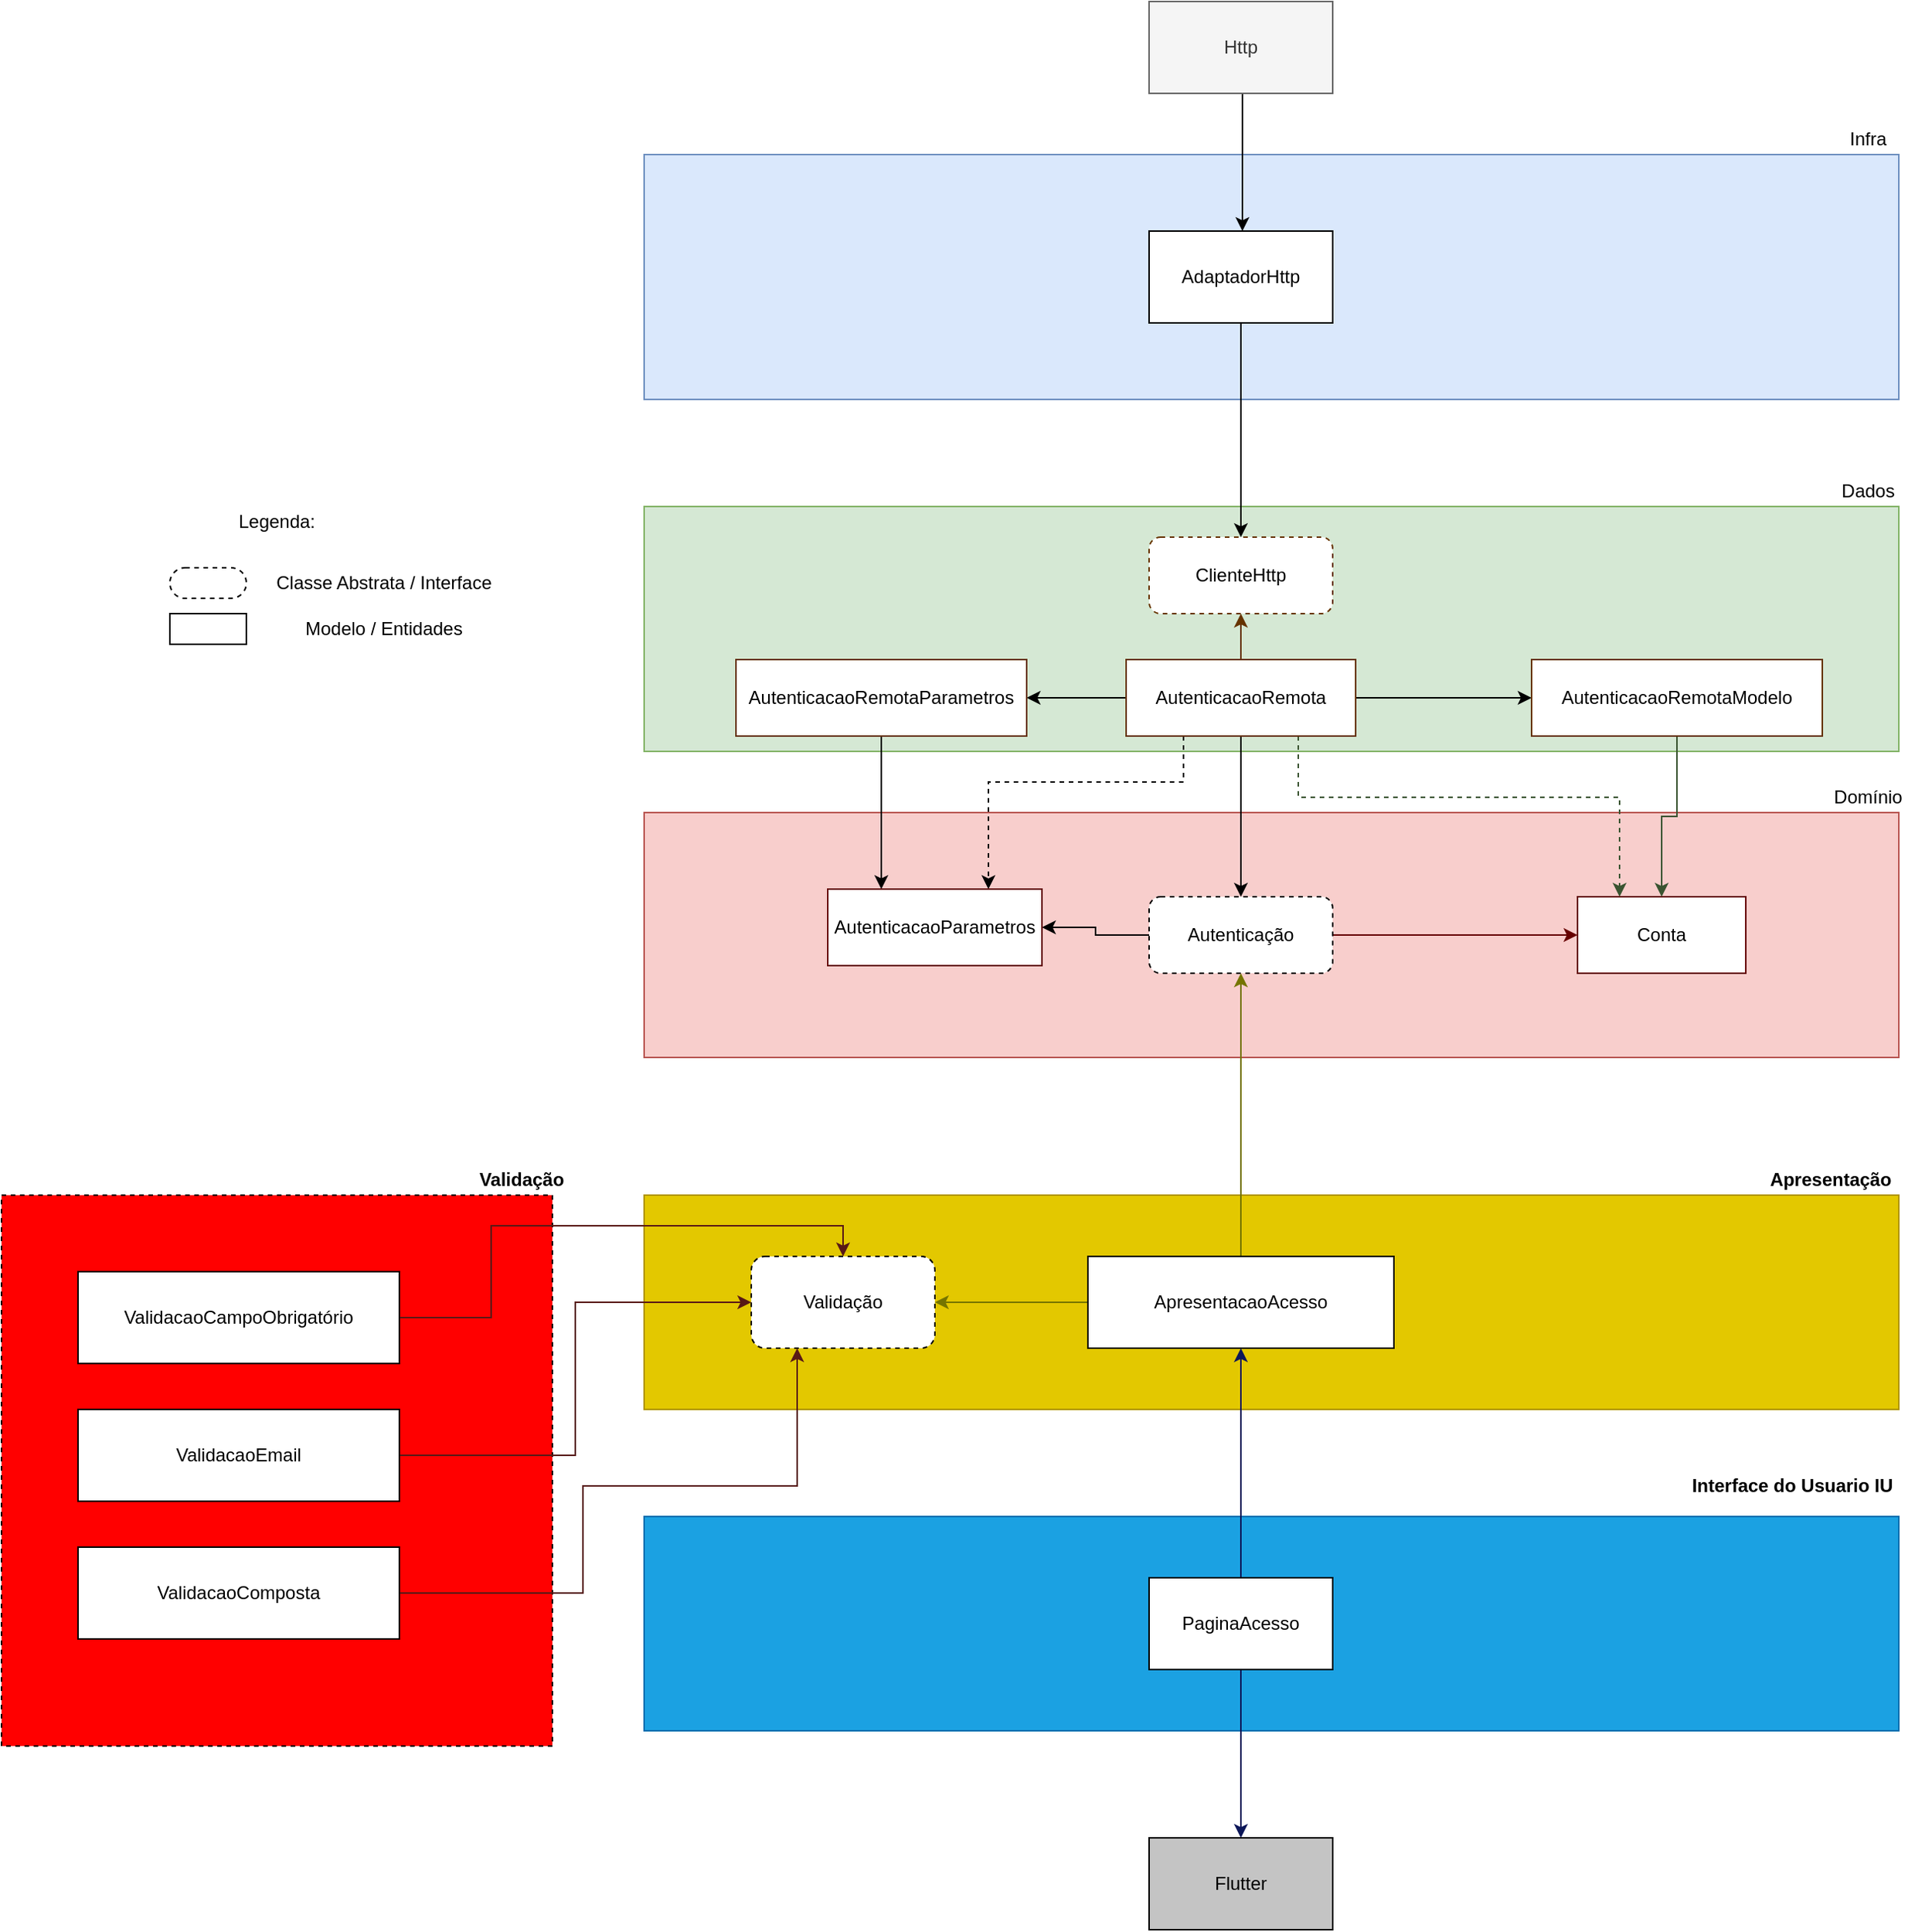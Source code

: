 <mxfile version="14.9.6" type="device" pages="2"><diagram id="-bbJJGRPxOJt1-t5jsVp" name="Acesso"><mxGraphModel dx="2040" dy="1133" grid="1" gridSize="10" guides="1" tooltips="1" connect="1" arrows="1" fold="1" page="0" pageScale="1" pageWidth="827" pageHeight="1169" background="none" math="0" shadow="0"><root><mxCell id="0"/><mxCell id="1" parent="0"/><mxCell id="UwhH6ctMZS8l2nbzUYeM-2" value="" style="rounded=0;whiteSpace=wrap;html=1;fillColor=#f8cecc;strokeColor=#b85450;" parent="1" vertex="1"><mxGeometry x="10" y="190" width="820" height="160" as="geometry"/></mxCell><mxCell id="UwhH6ctMZS8l2nbzUYeM-15" value="" style="edgeStyle=orthogonalEdgeStyle;rounded=0;orthogonalLoop=1;jettySize=auto;html=1;fillColor=#f8cecc;strokeColor=#660000;" parent="1" source="UwhH6ctMZS8l2nbzUYeM-1" target="UwhH6ctMZS8l2nbzUYeM-10" edge="1"><mxGeometry relative="1" as="geometry"/></mxCell><mxCell id="7zhD6zq6-r8EvPoiKC4T-30" value="" style="edgeStyle=orthogonalEdgeStyle;rounded=0;orthogonalLoop=1;jettySize=auto;html=1;" parent="1" source="UwhH6ctMZS8l2nbzUYeM-1" target="7zhD6zq6-r8EvPoiKC4T-16" edge="1"><mxGeometry relative="1" as="geometry"/></mxCell><mxCell id="UwhH6ctMZS8l2nbzUYeM-1" value="Autenticação" style="rounded=1;whiteSpace=wrap;html=1;dashed=1;" parent="1" vertex="1"><mxGeometry x="340" y="245" width="120" height="50" as="geometry"/></mxCell><mxCell id="UwhH6ctMZS8l2nbzUYeM-3" value="Domínio" style="text;html=1;strokeColor=none;fillColor=none;align=center;verticalAlign=middle;whiteSpace=wrap;rounded=0;" parent="1" vertex="1"><mxGeometry x="790" y="170" width="40" height="20" as="geometry"/></mxCell><mxCell id="UwhH6ctMZS8l2nbzUYeM-5" value="Classe Abstrata / Interface" style="text;html=1;strokeColor=none;fillColor=none;align=center;verticalAlign=middle;whiteSpace=wrap;rounded=0;" parent="1" vertex="1"><mxGeometry x="-250" y="40" width="180" as="geometry"/></mxCell><mxCell id="UwhH6ctMZS8l2nbzUYeM-7" value="Legenda:" style="text;html=1;strokeColor=none;fillColor=none;align=center;verticalAlign=middle;whiteSpace=wrap;rounded=0;" parent="1" vertex="1"><mxGeometry x="-250" y="-10" width="40" height="20" as="geometry"/></mxCell><mxCell id="UwhH6ctMZS8l2nbzUYeM-8" value="" style="rounded=1;whiteSpace=wrap;html=1;dashed=1;arcSize=50;" parent="1" vertex="1"><mxGeometry x="-300" y="30" width="50" height="20" as="geometry"/></mxCell><mxCell id="UwhH6ctMZS8l2nbzUYeM-10" value="Conta" style="rounded=0;whiteSpace=wrap;html=1;strokeColor=#660000;" parent="1" vertex="1"><mxGeometry x="620" y="245" width="110" height="50" as="geometry"/></mxCell><mxCell id="UwhH6ctMZS8l2nbzUYeM-12" value="" style="rounded=0;whiteSpace=wrap;html=1;arcSize=50;" parent="1" vertex="1"><mxGeometry x="-300" y="60" width="50" height="20" as="geometry"/></mxCell><mxCell id="UwhH6ctMZS8l2nbzUYeM-13" value="Modelo / Entidades" style="text;html=1;strokeColor=none;fillColor=none;align=center;verticalAlign=middle;whiteSpace=wrap;rounded=0;" parent="1" vertex="1"><mxGeometry x="-250" y="70" width="180" as="geometry"/></mxCell><mxCell id="UwhH6ctMZS8l2nbzUYeM-19" value="" style="rounded=0;whiteSpace=wrap;html=1;fillColor=#d5e8d4;strokeColor=#82b366;" parent="1" vertex="1"><mxGeometry x="10" y="-10" width="820" height="160" as="geometry"/></mxCell><mxCell id="UwhH6ctMZS8l2nbzUYeM-22" value="Dados" style="text;html=1;strokeColor=none;fillColor=none;align=center;verticalAlign=middle;whiteSpace=wrap;rounded=0;" parent="1" vertex="1"><mxGeometry x="790" y="-30" width="40" height="20" as="geometry"/></mxCell><mxCell id="UwhH6ctMZS8l2nbzUYeM-42" style="edgeStyle=orthogonalEdgeStyle;rounded=0;orthogonalLoop=1;jettySize=auto;html=1;exitX=0.5;exitY=0;exitDx=0;exitDy=0;entryX=0.5;entryY=1;entryDx=0;entryDy=0;strokeColor=#663300;" parent="1" source="UwhH6ctMZS8l2nbzUYeM-23" target="UwhH6ctMZS8l2nbzUYeM-38" edge="1"><mxGeometry relative="1" as="geometry"/></mxCell><mxCell id="7zhD6zq6-r8EvPoiKC4T-9" style="edgeStyle=orthogonalEdgeStyle;rounded=0;orthogonalLoop=1;jettySize=auto;html=1;" parent="1" source="UwhH6ctMZS8l2nbzUYeM-23" target="7zhD6zq6-r8EvPoiKC4T-3" edge="1"><mxGeometry relative="1" as="geometry"/></mxCell><mxCell id="7zhD6zq6-r8EvPoiKC4T-13" style="edgeStyle=orthogonalEdgeStyle;rounded=0;orthogonalLoop=1;jettySize=auto;html=1;" parent="1" source="UwhH6ctMZS8l2nbzUYeM-23" target="7zhD6zq6-r8EvPoiKC4T-4" edge="1"><mxGeometry relative="1" as="geometry"/></mxCell><mxCell id="7zhD6zq6-r8EvPoiKC4T-20" style="edgeStyle=orthogonalEdgeStyle;rounded=0;orthogonalLoop=1;jettySize=auto;html=1;exitX=0.5;exitY=1;exitDx=0;exitDy=0;" parent="1" source="UwhH6ctMZS8l2nbzUYeM-23" target="UwhH6ctMZS8l2nbzUYeM-1" edge="1"><mxGeometry relative="1" as="geometry"/></mxCell><mxCell id="7zhD6zq6-r8EvPoiKC4T-38" style="edgeStyle=orthogonalEdgeStyle;rounded=0;orthogonalLoop=1;jettySize=auto;html=1;exitX=0.25;exitY=1;exitDx=0;exitDy=0;entryX=0.75;entryY=0;entryDx=0;entryDy=0;dashed=1;" parent="1" source="UwhH6ctMZS8l2nbzUYeM-23" target="7zhD6zq6-r8EvPoiKC4T-16" edge="1"><mxGeometry relative="1" as="geometry"><Array as="points"><mxPoint x="363" y="170"/><mxPoint x="235" y="170"/></Array></mxGeometry></mxCell><mxCell id="Z8HJeur-uWIIA_DgqLQY-16" style="edgeStyle=orthogonalEdgeStyle;rounded=0;orthogonalLoop=1;jettySize=auto;html=1;exitX=0.75;exitY=1;exitDx=0;exitDy=0;entryX=0.25;entryY=0;entryDx=0;entryDy=0;dashed=1;fillColor=#6d8764;strokeColor=#3A5431;" edge="1" parent="1" source="UwhH6ctMZS8l2nbzUYeM-23" target="UwhH6ctMZS8l2nbzUYeM-10"><mxGeometry relative="1" as="geometry"><Array as="points"><mxPoint x="438" y="180"/><mxPoint x="648" y="180"/></Array></mxGeometry></mxCell><mxCell id="UwhH6ctMZS8l2nbzUYeM-23" value="AutenticacaoRemota" style="rounded=0;whiteSpace=wrap;html=1;strokeColor=#663300;" parent="1" vertex="1"><mxGeometry x="325" y="90" width="150" height="50" as="geometry"/></mxCell><mxCell id="UwhH6ctMZS8l2nbzUYeM-38" value="" style="rounded=1;whiteSpace=wrap;html=1;strokeColor=#663300;dashed=1;fillColor=#FFFFFF;" parent="1" vertex="1"><mxGeometry x="340" y="10" width="120" height="50" as="geometry"/></mxCell><mxCell id="UwhH6ctMZS8l2nbzUYeM-41" value="ClienteHttp" style="text;html=1;strokeColor=none;fillColor=none;align=center;verticalAlign=middle;whiteSpace=wrap;rounded=0;" parent="1" vertex="1"><mxGeometry x="380" y="25" width="40" height="20" as="geometry"/></mxCell><mxCell id="7zhD6zq6-r8EvPoiKC4T-36" style="edgeStyle=orthogonalEdgeStyle;rounded=0;orthogonalLoop=1;jettySize=auto;html=1;exitX=0.5;exitY=1;exitDx=0;exitDy=0;entryX=0.25;entryY=0;entryDx=0;entryDy=0;" parent="1" source="7zhD6zq6-r8EvPoiKC4T-3" target="7zhD6zq6-r8EvPoiKC4T-16" edge="1"><mxGeometry relative="1" as="geometry"/></mxCell><mxCell id="7zhD6zq6-r8EvPoiKC4T-3" value="AutenticacaoRemotaParametros" style="rounded=0;whiteSpace=wrap;html=1;strokeColor=#663300;" parent="1" vertex="1"><mxGeometry x="70" y="90" width="190" height="50" as="geometry"/></mxCell><mxCell id="Z8HJeur-uWIIA_DgqLQY-17" style="edgeStyle=orthogonalEdgeStyle;rounded=0;orthogonalLoop=1;jettySize=auto;html=1;exitX=0.5;exitY=1;exitDx=0;exitDy=0;fillColor=#6d8764;strokeColor=#3A5431;" edge="1" parent="1" source="7zhD6zq6-r8EvPoiKC4T-4" target="UwhH6ctMZS8l2nbzUYeM-10"><mxGeometry relative="1" as="geometry"/></mxCell><mxCell id="7zhD6zq6-r8EvPoiKC4T-4" value="AutenticacaoRemotaModelo" style="rounded=0;whiteSpace=wrap;html=1;strokeColor=#663300;" parent="1" vertex="1"><mxGeometry x="590" y="90" width="190" height="50" as="geometry"/></mxCell><mxCell id="7zhD6zq6-r8EvPoiKC4T-16" value="AutenticacaoParametros" style="rounded=0;whiteSpace=wrap;html=1;strokeColor=#660000;" parent="1" vertex="1"><mxGeometry x="130" y="240" width="140" height="50" as="geometry"/></mxCell><mxCell id="Z8HJeur-uWIIA_DgqLQY-1" value="" style="rounded=0;whiteSpace=wrap;html=1;fillColor=#dae8fc;strokeColor=#6c8ebf;" vertex="1" parent="1"><mxGeometry x="10" y="-240" width="820" height="160" as="geometry"/></mxCell><mxCell id="Z8HJeur-uWIIA_DgqLQY-6" style="edgeStyle=orthogonalEdgeStyle;rounded=0;orthogonalLoop=1;jettySize=auto;html=1;entryX=0.5;entryY=0;entryDx=0;entryDy=0;" edge="1" parent="1" source="Z8HJeur-uWIIA_DgqLQY-3" target="UwhH6ctMZS8l2nbzUYeM-38"><mxGeometry relative="1" as="geometry"/></mxCell><mxCell id="Z8HJeur-uWIIA_DgqLQY-3" value="AdaptadorHttp" style="rounded=0;whiteSpace=wrap;html=1;" vertex="1" parent="1"><mxGeometry x="340" y="-190" width="120" height="60" as="geometry"/></mxCell><mxCell id="Z8HJeur-uWIIA_DgqLQY-5" value="Infra" style="text;html=1;strokeColor=none;fillColor=none;align=center;verticalAlign=middle;whiteSpace=wrap;rounded=0;" vertex="1" parent="1"><mxGeometry x="790" y="-260" width="40" height="20" as="geometry"/></mxCell><mxCell id="Z8HJeur-uWIIA_DgqLQY-8" value="" style="edgeStyle=orthogonalEdgeStyle;rounded=0;orthogonalLoop=1;jettySize=auto;html=1;" edge="1" parent="1"><mxGeometry relative="1" as="geometry"><mxPoint x="401" y="-280" as="sourcePoint"/><mxPoint x="401" y="-190" as="targetPoint"/><Array as="points"><mxPoint x="401" y="-250"/><mxPoint x="401" y="-250"/></Array></mxGeometry></mxCell><mxCell id="Z8HJeur-uWIIA_DgqLQY-7" value="Http" style="whiteSpace=wrap;html=1;fillColor=#f5f5f5;strokeColor=#666666;fontColor=#333333;" vertex="1" parent="1"><mxGeometry x="340" y="-340" width="120" height="60" as="geometry"/></mxCell><mxCell id="Z8HJeur-uWIIA_DgqLQY-9" value="" style="rounded=0;whiteSpace=wrap;html=1;fillColor=#e3c800;strokeColor=#B09500;fontColor=#000000;" vertex="1" parent="1"><mxGeometry x="10" y="440" width="820" height="140" as="geometry"/></mxCell><mxCell id="Z8HJeur-uWIIA_DgqLQY-10" value="" style="rounded=0;whiteSpace=wrap;html=1;fillColor=#1ba1e2;strokeColor=#006EAF;fontColor=#ffffff;" vertex="1" parent="1"><mxGeometry x="10" y="650" width="820" height="140" as="geometry"/></mxCell><mxCell id="Z8HJeur-uWIIA_DgqLQY-37" style="edgeStyle=orthogonalEdgeStyle;rounded=0;orthogonalLoop=1;jettySize=auto;html=1;strokeColor=#757500;" edge="1" parent="1" source="Z8HJeur-uWIIA_DgqLQY-12" target="UwhH6ctMZS8l2nbzUYeM-1"><mxGeometry relative="1" as="geometry"/></mxCell><mxCell id="Z8HJeur-uWIIA_DgqLQY-38" value="" style="edgeStyle=orthogonalEdgeStyle;rounded=0;orthogonalLoop=1;jettySize=auto;html=1;strokeColor=#757500;" edge="1" parent="1" source="Z8HJeur-uWIIA_DgqLQY-12" target="Z8HJeur-uWIIA_DgqLQY-15"><mxGeometry relative="1" as="geometry"/></mxCell><mxCell id="Z8HJeur-uWIIA_DgqLQY-12" value="ApresentacaoAcesso" style="rounded=0;whiteSpace=wrap;html=1;" vertex="1" parent="1"><mxGeometry x="300" y="480" width="200" height="60" as="geometry"/></mxCell><mxCell id="Z8HJeur-uWIIA_DgqLQY-13" value="Apresentação" style="text;html=1;align=center;verticalAlign=middle;resizable=0;points=[];autosize=1;strokeColor=none;fontStyle=1" vertex="1" parent="1"><mxGeometry x="740" y="420" width="90" height="20" as="geometry"/></mxCell><mxCell id="Z8HJeur-uWIIA_DgqLQY-15" value="Validação" style="rounded=1;whiteSpace=wrap;html=1;dashed=1;" vertex="1" parent="1"><mxGeometry x="80" y="480" width="120" height="60" as="geometry"/></mxCell><mxCell id="Z8HJeur-uWIIA_DgqLQY-19" value="Interface do Usuario IU" style="text;html=1;align=center;verticalAlign=middle;resizable=0;points=[];autosize=1;strokeColor=none;fontStyle=1" vertex="1" parent="1"><mxGeometry x="685" y="620" width="150" height="20" as="geometry"/></mxCell><mxCell id="Z8HJeur-uWIIA_DgqLQY-20" value="" style="whiteSpace=wrap;html=1;aspect=fixed;dashed=1;fillColor=#FF0000;" vertex="1" parent="1"><mxGeometry x="-410" y="440" width="360" height="360" as="geometry"/></mxCell><mxCell id="Z8HJeur-uWIIA_DgqLQY-24" style="edgeStyle=orthogonalEdgeStyle;rounded=0;orthogonalLoop=1;jettySize=auto;html=1;exitX=1;exitY=0.5;exitDx=0;exitDy=0;entryX=0.5;entryY=0;entryDx=0;entryDy=0;fillColor=#e51400;strokeColor=#591916;" edge="1" parent="1" source="Z8HJeur-uWIIA_DgqLQY-21" target="Z8HJeur-uWIIA_DgqLQY-15"><mxGeometry relative="1" as="geometry"><Array as="points"><mxPoint x="-90" y="520"/><mxPoint x="-90" y="460"/><mxPoint x="140" y="460"/></Array></mxGeometry></mxCell><mxCell id="Z8HJeur-uWIIA_DgqLQY-21" value="ValidacaoCampoObrigatório" style="rounded=0;whiteSpace=wrap;html=1;fillColor=#FFFFFF;" vertex="1" parent="1"><mxGeometry x="-360" y="490" width="210" height="60" as="geometry"/></mxCell><mxCell id="Z8HJeur-uWIIA_DgqLQY-25" style="edgeStyle=orthogonalEdgeStyle;rounded=0;orthogonalLoop=1;jettySize=auto;html=1;entryX=0;entryY=0.5;entryDx=0;entryDy=0;strokeColor=#591916;" edge="1" parent="1" source="Z8HJeur-uWIIA_DgqLQY-22" target="Z8HJeur-uWIIA_DgqLQY-15"><mxGeometry relative="1" as="geometry"/></mxCell><mxCell id="Z8HJeur-uWIIA_DgqLQY-22" value="ValidacaoEmail" style="rounded=0;whiteSpace=wrap;html=1;fillColor=#FFFFFF;" vertex="1" parent="1"><mxGeometry x="-360" y="580" width="210" height="60" as="geometry"/></mxCell><mxCell id="Z8HJeur-uWIIA_DgqLQY-28" style="edgeStyle=orthogonalEdgeStyle;rounded=0;orthogonalLoop=1;jettySize=auto;html=1;entryX=0.25;entryY=1;entryDx=0;entryDy=0;strokeColor=#591916;" edge="1" parent="1" source="Z8HJeur-uWIIA_DgqLQY-23" target="Z8HJeur-uWIIA_DgqLQY-15"><mxGeometry relative="1" as="geometry"><Array as="points"><mxPoint x="-30" y="700"/><mxPoint x="-30" y="630"/><mxPoint x="110" y="630"/></Array></mxGeometry></mxCell><mxCell id="Z8HJeur-uWIIA_DgqLQY-23" value="ValidacaoComposta" style="rounded=0;whiteSpace=wrap;html=1;fillColor=#FFFFFF;" vertex="1" parent="1"><mxGeometry x="-360" y="670" width="210" height="60" as="geometry"/></mxCell><mxCell id="Z8HJeur-uWIIA_DgqLQY-32" style="edgeStyle=orthogonalEdgeStyle;rounded=0;orthogonalLoop=1;jettySize=auto;html=1;strokeColor=#0C1759;" edge="1" parent="1" source="Z8HJeur-uWIIA_DgqLQY-30" target="Z8HJeur-uWIIA_DgqLQY-12"><mxGeometry relative="1" as="geometry"/></mxCell><mxCell id="Z8HJeur-uWIIA_DgqLQY-35" style="edgeStyle=orthogonalEdgeStyle;rounded=0;orthogonalLoop=1;jettySize=auto;html=1;strokeColor=#0C1759;" edge="1" parent="1" source="Z8HJeur-uWIIA_DgqLQY-30" target="Z8HJeur-uWIIA_DgqLQY-33"><mxGeometry relative="1" as="geometry"/></mxCell><mxCell id="Z8HJeur-uWIIA_DgqLQY-30" value="PaginaAcesso" style="rounded=0;whiteSpace=wrap;html=1;fillColor=#FFFFFF;" vertex="1" parent="1"><mxGeometry x="340" y="690" width="120" height="60" as="geometry"/></mxCell><mxCell id="Z8HJeur-uWIIA_DgqLQY-33" value="Flutter" style="rounded=0;whiteSpace=wrap;html=1;fillColor=#C4C4C4;" vertex="1" parent="1"><mxGeometry x="340" y="860" width="120" height="60" as="geometry"/></mxCell><mxCell id="Z8HJeur-uWIIA_DgqLQY-36" value="Validação" style="text;html=1;strokeColor=none;fillColor=none;align=center;verticalAlign=middle;whiteSpace=wrap;rounded=0;fontStyle=1" vertex="1" parent="1"><mxGeometry x="-90" y="420" width="40" height="20" as="geometry"/></mxCell></root></mxGraphModel></diagram><diagram id="ycyN1SMtloZr0cbZOVLn" name="Pad. Proj IU"><mxGraphModel dx="868" dy="513" grid="1" gridSize="10" guides="1" tooltips="1" connect="1" arrows="1" fold="1" page="1" pageScale="1" pageWidth="850" pageHeight="1100" math="0" shadow="0"><root><mxCell id="uQr1lxOckWPUnEs-vN7R-0"/><mxCell id="uQr1lxOckWPUnEs-vN7R-1" parent="uQr1lxOckWPUnEs-vN7R-0"/><mxCell id="uQr1lxOckWPUnEs-vN7R-2" value="&lt;b&gt;&lt;font style=&quot;font-size: 12px&quot;&gt;MVC&lt;/font&gt;&lt;/b&gt;" style="whiteSpace=wrap;html=1;fillColor=#FF6666;rounded=0;" vertex="1" parent="uQr1lxOckWPUnEs-vN7R-1"><mxGeometry x="130" y="30" width="600" height="160" as="geometry"/></mxCell><mxCell id="uQr1lxOckWPUnEs-vN7R-13" style="edgeStyle=orthogonalEdgeStyle;rounded=0;orthogonalLoop=1;jettySize=auto;html=1;exitX=1;exitY=0.25;exitDx=0;exitDy=0;entryX=0;entryY=0.25;entryDx=0;entryDy=0;strokeColor=#000000;" edge="1" parent="uQr1lxOckWPUnEs-vN7R-1" source="uQr1lxOckWPUnEs-vN7R-3" target="uQr1lxOckWPUnEs-vN7R-6"><mxGeometry relative="1" as="geometry"/></mxCell><mxCell id="uQr1lxOckWPUnEs-vN7R-17" style="edgeStyle=orthogonalEdgeStyle;rounded=0;orthogonalLoop=1;jettySize=auto;html=1;exitX=0;exitY=0.75;exitDx=0;exitDy=0;entryX=1;entryY=0.75;entryDx=0;entryDy=0;strokeColor=#000000;" edge="1" parent="uQr1lxOckWPUnEs-vN7R-1" source="uQr1lxOckWPUnEs-vN7R-3" target="uQr1lxOckWPUnEs-vN7R-4"><mxGeometry relative="1" as="geometry"/></mxCell><mxCell id="uQr1lxOckWPUnEs-vN7R-3" value="Controller" style="rounded=0;whiteSpace=wrap;html=1;fillColor=#FFFFFF;" vertex="1" parent="uQr1lxOckWPUnEs-vN7R-1"><mxGeometry x="370" y="100" width="120" height="60" as="geometry"/></mxCell><mxCell id="uQr1lxOckWPUnEs-vN7R-10" style="edgeStyle=orthogonalEdgeStyle;rounded=0;orthogonalLoop=1;jettySize=auto;html=1;exitX=1;exitY=0.25;exitDx=0;exitDy=0;entryX=0;entryY=0.25;entryDx=0;entryDy=0;dashed=1;" edge="1" parent="uQr1lxOckWPUnEs-vN7R-1" source="uQr1lxOckWPUnEs-vN7R-4" target="uQr1lxOckWPUnEs-vN7R-3"><mxGeometry relative="1" as="geometry"/></mxCell><mxCell id="uQr1lxOckWPUnEs-vN7R-4" value="Model" style="rounded=0;whiteSpace=wrap;html=1;fillColor=#FFFFFF;" vertex="1" parent="uQr1lxOckWPUnEs-vN7R-1"><mxGeometry x="180" y="100" width="120" height="60" as="geometry"/></mxCell><mxCell id="uQr1lxOckWPUnEs-vN7R-14" style="edgeStyle=orthogonalEdgeStyle;rounded=0;orthogonalLoop=1;jettySize=auto;html=1;exitX=0;exitY=0.75;exitDx=0;exitDy=0;entryX=1;entryY=0.75;entryDx=0;entryDy=0;strokeColor=#000000;" edge="1" parent="uQr1lxOckWPUnEs-vN7R-1" source="uQr1lxOckWPUnEs-vN7R-6" target="uQr1lxOckWPUnEs-vN7R-3"><mxGeometry relative="1" as="geometry"/></mxCell><mxCell id="uQr1lxOckWPUnEs-vN7R-6" value="View" style="rounded=0;whiteSpace=wrap;html=1;fillColor=#FFFFFF;" vertex="1" parent="uQr1lxOckWPUnEs-vN7R-1"><mxGeometry x="560" y="100" width="120" height="60" as="geometry"/></mxCell><mxCell id="uQr1lxOckWPUnEs-vN7R-8" value="&lt;b&gt;&lt;font style=&quot;font-size: 20px&quot;&gt;MVC&lt;/font&gt;&lt;/b&gt;" style="text;html=1;strokeColor=none;fillColor=none;align=center;verticalAlign=middle;whiteSpace=wrap;rounded=0;" vertex="1" parent="uQr1lxOckWPUnEs-vN7R-1"><mxGeometry x="410" y="40" width="40" height="20" as="geometry"/></mxCell><mxCell id="uQr1lxOckWPUnEs-vN7R-18" value="response" style="text;html=1;align=center;verticalAlign=middle;resizable=0;points=[];autosize=1;strokeColor=none;" vertex="1" parent="uQr1lxOckWPUnEs-vN7R-1"><mxGeometry x="305" y="90" width="60" height="20" as="geometry"/></mxCell><mxCell id="uQr1lxOckWPUnEs-vN7R-19" value="request" style="text;html=1;align=center;verticalAlign=middle;resizable=0;points=[];autosize=1;strokeColor=none;" vertex="1" parent="uQr1lxOckWPUnEs-vN7R-1"><mxGeometry x="306" y="150" width="60" height="20" as="geometry"/></mxCell><mxCell id="uQr1lxOckWPUnEs-vN7R-20" value="update" style="text;html=1;align=center;verticalAlign=middle;resizable=0;points=[];autosize=1;strokeColor=none;" vertex="1" parent="uQr1lxOckWPUnEs-vN7R-1"><mxGeometry x="500" y="90" width="50" height="20" as="geometry"/></mxCell><mxCell id="uQr1lxOckWPUnEs-vN7R-22" value="event" style="text;html=1;align=center;verticalAlign=middle;resizable=0;points=[];autosize=1;strokeColor=none;" vertex="1" parent="uQr1lxOckWPUnEs-vN7R-1"><mxGeometry x="505" y="150" width="40" height="20" as="geometry"/></mxCell><mxCell id="uQr1lxOckWPUnEs-vN7R-24" value="" style="rounded=0;whiteSpace=wrap;html=1;fillColor=#B3FF66;" vertex="1" parent="uQr1lxOckWPUnEs-vN7R-1"><mxGeometry x="130" y="250" width="600" height="290" as="geometry"/></mxCell><mxCell id="uQr1lxOckWPUnEs-vN7R-25" value="MVVM" style="text;html=1;align=center;verticalAlign=middle;resizable=0;points=[];autosize=1;strokeColor=none;fontStyle=1;fontSize=20;" vertex="1" parent="uQr1lxOckWPUnEs-vN7R-1"><mxGeometry x="390" y="265" width="80" height="30" as="geometry"/></mxCell><mxCell id="uQr1lxOckWPUnEs-vN7R-32" style="edgeStyle=orthogonalEdgeStyle;rounded=0;orthogonalLoop=1;jettySize=auto;html=1;exitX=1;exitY=0.25;exitDx=0;exitDy=0;entryX=0;entryY=0.25;entryDx=0;entryDy=0;dashed=1;fontSize=20;strokeColor=#000000;" edge="1" parent="uQr1lxOckWPUnEs-vN7R-1" source="uQr1lxOckWPUnEs-vN7R-26" target="uQr1lxOckWPUnEs-vN7R-28"><mxGeometry relative="1" as="geometry"/></mxCell><mxCell id="uQr1lxOckWPUnEs-vN7R-40" style="edgeStyle=orthogonalEdgeStyle;rounded=0;orthogonalLoop=1;jettySize=auto;html=1;exitX=0;exitY=0.75;exitDx=0;exitDy=0;entryX=1;entryY=0.75;entryDx=0;entryDy=0;fontSize=12;strokeColor=#000000;" edge="1" parent="uQr1lxOckWPUnEs-vN7R-1" source="uQr1lxOckWPUnEs-vN7R-26" target="uQr1lxOckWPUnEs-vN7R-27"><mxGeometry relative="1" as="geometry"/></mxCell><mxCell id="uQr1lxOckWPUnEs-vN7R-26" value="&lt;font style=&quot;font-size: 12px&quot;&gt;ViewModel&lt;/font&gt;" style="rounded=0;whiteSpace=wrap;html=1;fontSize=20;fillColor=#FFFFFF;" vertex="1" parent="uQr1lxOckWPUnEs-vN7R-1"><mxGeometry x="370" y="440" width="120" height="60" as="geometry"/></mxCell><mxCell id="uQr1lxOckWPUnEs-vN7R-35" style="edgeStyle=orthogonalEdgeStyle;rounded=0;orthogonalLoop=1;jettySize=auto;html=1;exitX=1;exitY=0.25;exitDx=0;exitDy=0;entryX=0;entryY=0.25;entryDx=0;entryDy=0;fontSize=12;strokeColor=#000000;dashed=1;" edge="1" parent="uQr1lxOckWPUnEs-vN7R-1" source="uQr1lxOckWPUnEs-vN7R-27" target="uQr1lxOckWPUnEs-vN7R-26"><mxGeometry relative="1" as="geometry"/></mxCell><mxCell id="uQr1lxOckWPUnEs-vN7R-27" value="&lt;font style=&quot;font-size: 12px&quot;&gt;Model&lt;/font&gt;" style="rounded=0;whiteSpace=wrap;html=1;fontSize=20;fillColor=#FFFFFF;" vertex="1" parent="uQr1lxOckWPUnEs-vN7R-1"><mxGeometry x="170" y="440" width="120" height="60" as="geometry"/></mxCell><mxCell id="uQr1lxOckWPUnEs-vN7R-41" style="edgeStyle=orthogonalEdgeStyle;rounded=0;orthogonalLoop=1;jettySize=auto;html=1;exitX=0;exitY=0.75;exitDx=0;exitDy=0;entryX=1;entryY=0.75;entryDx=0;entryDy=0;fontSize=12;strokeColor=#000000;dashed=1;" edge="1" parent="uQr1lxOckWPUnEs-vN7R-1" source="uQr1lxOckWPUnEs-vN7R-28" target="uQr1lxOckWPUnEs-vN7R-26"><mxGeometry relative="1" as="geometry"/></mxCell><mxCell id="uQr1lxOckWPUnEs-vN7R-28" value="&lt;font style=&quot;font-size: 12px&quot;&gt;View&lt;/font&gt;" style="rounded=0;whiteSpace=wrap;html=1;fontSize=20;fillColor=#FFFFFF;" vertex="1" parent="uQr1lxOckWPUnEs-vN7R-1"><mxGeometry x="560" y="440" width="120" height="60" as="geometry"/></mxCell><mxCell id="uQr1lxOckWPUnEs-vN7R-31" style="edgeStyle=orthogonalEdgeStyle;rounded=0;orthogonalLoop=1;jettySize=auto;html=1;exitX=1;exitY=0.5;exitDx=0;exitDy=0;entryX=0.5;entryY=0;entryDx=0;entryDy=0;fontSize=20;strokeColor=#000000;" edge="1" parent="uQr1lxOckWPUnEs-vN7R-1" source="uQr1lxOckWPUnEs-vN7R-29" target="uQr1lxOckWPUnEs-vN7R-28"><mxGeometry relative="1" as="geometry"/></mxCell><mxCell id="uQr1lxOckWPUnEs-vN7R-33" style="edgeStyle=orthogonalEdgeStyle;rounded=0;orthogonalLoop=1;jettySize=auto;html=1;exitX=0;exitY=0.5;exitDx=0;exitDy=0;fontSize=20;strokeColor=#000000;" edge="1" parent="uQr1lxOckWPUnEs-vN7R-1" source="uQr1lxOckWPUnEs-vN7R-29" target="uQr1lxOckWPUnEs-vN7R-26"><mxGeometry relative="1" as="geometry"/></mxCell><mxCell id="uQr1lxOckWPUnEs-vN7R-29" value="&lt;font style=&quot;font-size: 12px&quot;&gt;Binder&lt;br&gt;(MS - XAML)&lt;br&gt;&lt;/font&gt;" style="rounded=0;whiteSpace=wrap;html=1;fontSize=20;fillColor=#FFFFFF;" vertex="1" parent="uQr1lxOckWPUnEs-vN7R-1"><mxGeometry x="465" y="330" width="120" height="60" as="geometry"/></mxCell><mxCell id="uQr1lxOckWPUnEs-vN7R-36" value="response" style="text;html=1;strokeColor=none;fillColor=none;align=center;verticalAlign=middle;whiteSpace=wrap;rounded=0;fontSize=12;" vertex="1" parent="uQr1lxOckWPUnEs-vN7R-1"><mxGeometry x="305" y="430" width="40" height="20" as="geometry"/></mxCell><mxCell id="uQr1lxOckWPUnEs-vN7R-37" value="bind" style="text;html=1;strokeColor=none;fillColor=none;align=center;verticalAlign=middle;whiteSpace=wrap;rounded=0;fontSize=12;" vertex="1" parent="uQr1lxOckWPUnEs-vN7R-1"><mxGeometry x="425" y="340" width="40" height="20" as="geometry"/></mxCell><mxCell id="uQr1lxOckWPUnEs-vN7R-38" value="bind" style="text;html=1;strokeColor=none;fillColor=none;align=center;verticalAlign=middle;whiteSpace=wrap;rounded=0;fontSize=12;" vertex="1" parent="uQr1lxOckWPUnEs-vN7R-1"><mxGeometry x="585" y="340" width="40" height="20" as="geometry"/></mxCell><mxCell id="uQr1lxOckWPUnEs-vN7R-39" value="notify" style="text;html=1;strokeColor=none;fillColor=none;align=center;verticalAlign=middle;whiteSpace=wrap;rounded=0;fontSize=12;" vertex="1" parent="uQr1lxOckWPUnEs-vN7R-1"><mxGeometry x="505" y="430" width="40" height="20" as="geometry"/></mxCell><mxCell id="uQr1lxOckWPUnEs-vN7R-42" value="request" style="text;html=1;strokeColor=none;fillColor=none;align=center;verticalAlign=middle;whiteSpace=wrap;rounded=0;fontSize=12;" vertex="1" parent="uQr1lxOckWPUnEs-vN7R-1"><mxGeometry x="306" y="490" width="40" height="20" as="geometry"/></mxCell><mxCell id="uQr1lxOckWPUnEs-vN7R-44" value="event" style="text;html=1;align=center;verticalAlign=middle;resizable=0;points=[];autosize=1;strokeColor=none;fontSize=12;" vertex="1" parent="uQr1lxOckWPUnEs-vN7R-1"><mxGeometry x="505" y="490" width="40" height="20" as="geometry"/></mxCell><mxCell id="uQr1lxOckWPUnEs-vN7R-45" value="" style="rounded=0;whiteSpace=wrap;html=1;fillColor=#99CCFF;" vertex="1" parent="uQr1lxOckWPUnEs-vN7R-1"><mxGeometry x="130" y="580" width="600" height="290" as="geometry"/></mxCell><mxCell id="uQr1lxOckWPUnEs-vN7R-46" value="MVP" style="text;html=1;align=center;verticalAlign=middle;resizable=0;points=[];autosize=1;strokeColor=none;fontStyle=1;fontSize=20;" vertex="1" parent="uQr1lxOckWPUnEs-vN7R-1"><mxGeometry x="400" y="595" width="60" height="30" as="geometry"/></mxCell><mxCell id="uQr1lxOckWPUnEs-vN7R-47" style="edgeStyle=orthogonalEdgeStyle;rounded=0;orthogonalLoop=1;jettySize=auto;html=1;exitX=1;exitY=0.25;exitDx=0;exitDy=0;entryX=0;entryY=0.25;entryDx=0;entryDy=0;dashed=1;fontSize=20;strokeColor=#000000;" edge="1" source="uQr1lxOckWPUnEs-vN7R-49" target="uQr1lxOckWPUnEs-vN7R-53" parent="uQr1lxOckWPUnEs-vN7R-1"><mxGeometry relative="1" as="geometry"/></mxCell><mxCell id="uQr1lxOckWPUnEs-vN7R-48" style="edgeStyle=orthogonalEdgeStyle;rounded=0;orthogonalLoop=1;jettySize=auto;html=1;exitX=0;exitY=0.75;exitDx=0;exitDy=0;entryX=1;entryY=0.75;entryDx=0;entryDy=0;fontSize=12;strokeColor=#000000;" edge="1" source="uQr1lxOckWPUnEs-vN7R-49" target="uQr1lxOckWPUnEs-vN7R-51" parent="uQr1lxOckWPUnEs-vN7R-1"><mxGeometry relative="1" as="geometry"/></mxCell><mxCell id="uQr1lxOckWPUnEs-vN7R-49" value="&lt;font style=&quot;font-size: 12px&quot;&gt;Presenter&lt;br&gt;(aprox. BLOC)&lt;br&gt;&lt;/font&gt;" style="rounded=0;whiteSpace=wrap;html=1;fontSize=20;fillColor=#FFFFFF;" vertex="1" parent="uQr1lxOckWPUnEs-vN7R-1"><mxGeometry x="370" y="770" width="120" height="60" as="geometry"/></mxCell><mxCell id="uQr1lxOckWPUnEs-vN7R-50" style="edgeStyle=orthogonalEdgeStyle;rounded=0;orthogonalLoop=1;jettySize=auto;html=1;exitX=1;exitY=0.25;exitDx=0;exitDy=0;entryX=0;entryY=0.25;entryDx=0;entryDy=0;fontSize=12;strokeColor=#000000;dashed=1;" edge="1" source="uQr1lxOckWPUnEs-vN7R-51" target="uQr1lxOckWPUnEs-vN7R-49" parent="uQr1lxOckWPUnEs-vN7R-1"><mxGeometry relative="1" as="geometry"/></mxCell><mxCell id="uQr1lxOckWPUnEs-vN7R-51" value="&lt;font style=&quot;font-size: 12px&quot;&gt;Model&lt;/font&gt;" style="rounded=0;whiteSpace=wrap;html=1;fontSize=20;fillColor=#FFFFFF;" vertex="1" parent="uQr1lxOckWPUnEs-vN7R-1"><mxGeometry x="170" y="770" width="120" height="60" as="geometry"/></mxCell><mxCell id="uQr1lxOckWPUnEs-vN7R-52" style="edgeStyle=orthogonalEdgeStyle;rounded=0;orthogonalLoop=1;jettySize=auto;html=1;exitX=0;exitY=0.75;exitDx=0;exitDy=0;entryX=1;entryY=0.75;entryDx=0;entryDy=0;fontSize=12;strokeColor=#000000;" edge="1" source="uQr1lxOckWPUnEs-vN7R-53" target="uQr1lxOckWPUnEs-vN7R-49" parent="uQr1lxOckWPUnEs-vN7R-1"><mxGeometry relative="1" as="geometry"/></mxCell><mxCell id="uQr1lxOckWPUnEs-vN7R-53" value="&lt;font style=&quot;font-size: 12px&quot;&gt;Controller / View&lt;/font&gt;" style="rounded=0;whiteSpace=wrap;html=1;fontSize=20;fillColor=#FFFFFF;" vertex="1" parent="uQr1lxOckWPUnEs-vN7R-1"><mxGeometry x="560" y="770" width="120" height="60" as="geometry"/></mxCell><mxCell id="uQr1lxOckWPUnEs-vN7R-54" style="edgeStyle=orthogonalEdgeStyle;rounded=0;orthogonalLoop=1;jettySize=auto;html=1;exitX=1;exitY=0.5;exitDx=0;exitDy=0;entryX=0.5;entryY=0;entryDx=0;entryDy=0;fontSize=20;strokeColor=#000000;dashed=1;" edge="1" source="uQr1lxOckWPUnEs-vN7R-56" target="uQr1lxOckWPUnEs-vN7R-53" parent="uQr1lxOckWPUnEs-vN7R-1"><mxGeometry relative="1" as="geometry"/></mxCell><mxCell id="uQr1lxOckWPUnEs-vN7R-55" style="edgeStyle=orthogonalEdgeStyle;rounded=0;orthogonalLoop=1;jettySize=auto;html=1;fontSize=20;strokeColor=#000000;entryX=0;entryY=0.5;entryDx=0;entryDy=0;dashed=1;" edge="1" source="uQr1lxOckWPUnEs-vN7R-49" target="uQr1lxOckWPUnEs-vN7R-56" parent="uQr1lxOckWPUnEs-vN7R-1"><mxGeometry relative="1" as="geometry"/></mxCell><mxCell id="uQr1lxOckWPUnEs-vN7R-56" value="&lt;font style=&quot;font-size: 12px&quot;&gt;ViewModel&lt;br&gt;(ex: DTO)&lt;br&gt;&lt;/font&gt;" style="rounded=0;whiteSpace=wrap;html=1;fontSize=20;fillColor=#FFFFFF;" vertex="1" parent="uQr1lxOckWPUnEs-vN7R-1"><mxGeometry x="465" y="660" width="120" height="60" as="geometry"/></mxCell><mxCell id="uQr1lxOckWPUnEs-vN7R-57" value="response" style="text;html=1;strokeColor=none;fillColor=none;align=center;verticalAlign=middle;whiteSpace=wrap;rounded=0;fontSize=12;" vertex="1" parent="uQr1lxOckWPUnEs-vN7R-1"><mxGeometry x="305" y="760" width="40" height="20" as="geometry"/></mxCell><mxCell id="uQr1lxOckWPUnEs-vN7R-58" value="create" style="text;html=1;strokeColor=none;fillColor=none;align=center;verticalAlign=middle;whiteSpace=wrap;rounded=0;fontSize=12;" vertex="1" parent="uQr1lxOckWPUnEs-vN7R-1"><mxGeometry x="425" y="670" width="40" height="20" as="geometry"/></mxCell><mxCell id="uQr1lxOckWPUnEs-vN7R-59" value="send" style="text;html=1;strokeColor=none;fillColor=none;align=center;verticalAlign=middle;whiteSpace=wrap;rounded=0;fontSize=12;" vertex="1" parent="uQr1lxOckWPUnEs-vN7R-1"><mxGeometry x="585" y="670" width="40" height="20" as="geometry"/></mxCell><mxCell id="uQr1lxOckWPUnEs-vN7R-60" value="notify" style="text;html=1;strokeColor=none;fillColor=none;align=center;verticalAlign=middle;whiteSpace=wrap;rounded=0;fontSize=12;" vertex="1" parent="uQr1lxOckWPUnEs-vN7R-1"><mxGeometry x="505" y="760" width="40" height="20" as="geometry"/></mxCell><mxCell id="uQr1lxOckWPUnEs-vN7R-61" value="request" style="text;html=1;strokeColor=none;fillColor=none;align=center;verticalAlign=middle;whiteSpace=wrap;rounded=0;fontSize=12;" vertex="1" parent="uQr1lxOckWPUnEs-vN7R-1"><mxGeometry x="306" y="820" width="40" height="20" as="geometry"/></mxCell><mxCell id="uQr1lxOckWPUnEs-vN7R-62" value="event" style="text;html=1;align=center;verticalAlign=middle;resizable=0;points=[];autosize=1;strokeColor=none;fontSize=12;" vertex="1" parent="uQr1lxOckWPUnEs-vN7R-1"><mxGeometry x="505" y="820" width="40" height="20" as="geometry"/></mxCell><mxCell id="uQr1lxOckWPUnEs-vN7R-63" value="&lt;h1&gt;&lt;span&gt;BLOC&lt;/span&gt;&lt;/h1&gt;&lt;h1&gt;&lt;span style=&quot;font-size: 12px ; font-weight: normal&quot;&gt;Business LOgic Component&lt;/span&gt;&lt;br&gt;&lt;/h1&gt;" style="text;html=1;strokeColor=none;fillColor=none;spacing=5;spacingTop=-20;whiteSpace=wrap;overflow=hidden;rounded=0;fontSize=12;" vertex="1" parent="uQr1lxOckWPUnEs-vN7R-1"><mxGeometry x="130" y="900" width="190" height="90" as="geometry"/></mxCell></root></mxGraphModel></diagram></mxfile>